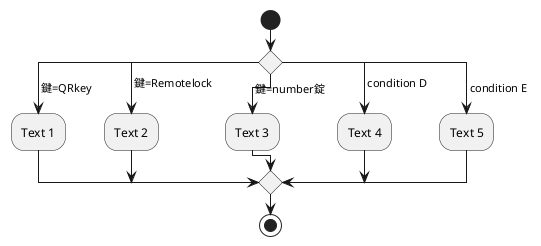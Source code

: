 @startuml
start
switch ()
case ( 鍵=QRkey )
  :Text 1;
case ( 鍵=Remotelock ) 
  :Text 2;
case ( 鍵=number錠 )
  :Text 3;
case ( condition D )
  :Text 4;
case ( condition E )
  :Text 5;
endswitch
stop
@enduml